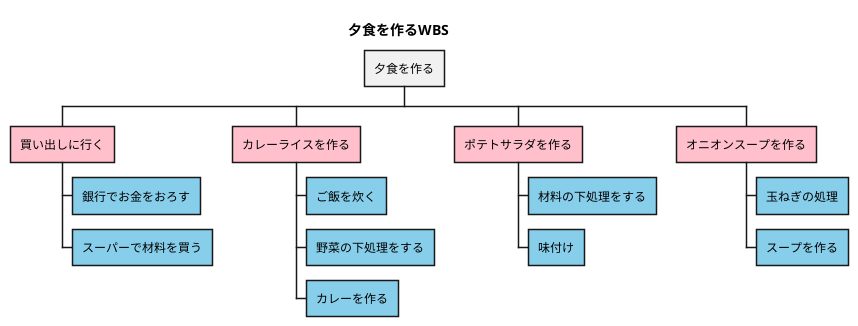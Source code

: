 @startwbs 夕食を作るWBS
title 夕食を作るWBS

* 夕食を作る
**[#pink] 買い出しに行く
+++[#SkyBlue] 銀行でお金をおろす
+++[#SkyBlue] スーパーで材料を買う
**[#pink] カレーライスを作る
+++[#SkyBlue] ご飯を炊く
+++[#SkyBlue] 野菜の下処理をする
+++[#SkyBlue] カレーを作る
**[#pink] ポテトサラダを作る
+++[#SkyBlue] 材料の下処理をする
+++[#SkyBlue] 味付け
**[#pink] オニオンスープを作る
+++[#SkyBlue] 玉ねぎの処理
+++[#SkyBlue] スープを作る

